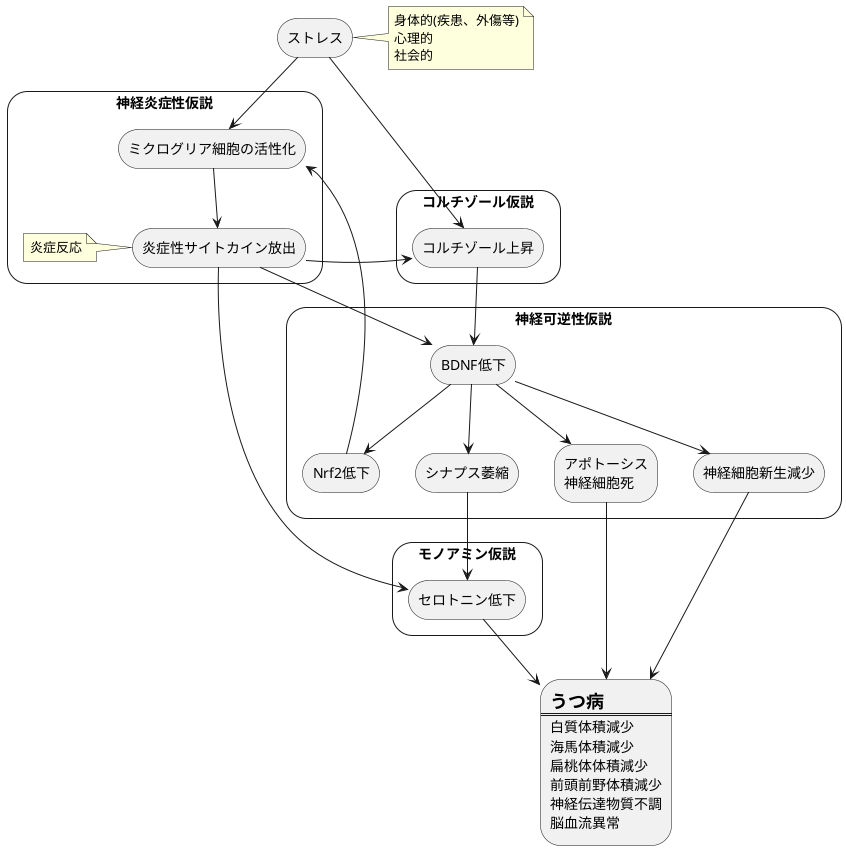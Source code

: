 @startuml
	skinparam rectangle {
		roundCorner 40
	}

	rectangle "ストレス" as stress
	note right
		身体的(疾患、外傷等)
		心理的
		社会的
	end note

	rectangle "神経炎症性仮説" {
		rectangle "ミクログリア細胞の活性化" as microglia
		rectangle "炎症性サイトカイン放出" as Cytokine
		note left
			炎症反応
		end note
	}
	stress -down-> microglia
	microglia -down-> Cytokine

	rectangle "コルチゾール仮説" {
		rectangle "コルチゾール上昇" as cortisol
	}
	stress -down-> cortisol
	Cytokine -right-> cortisol

	rectangle "神経可逆性仮説" {
		rectangle "BDNF低下" as BDNF
		rectangle "Nrf2低下" as Nrf2
		rectangle "シナプス萎縮" as synapse
		rectangle "神経細胞新生減少" as Neurogenesis
		rectangle "アポトーシス\n神経細胞死" as apoptosis
	}
	Cytokine --> BDNF
	cortisol --> BDNF
	BDNF -down-> Nrf2
	BDNF -down-> synapse
	BDNF -down-> Neurogenesis
	BDNF -down-> apoptosis
	Nrf2 --> microglia

	rectangle "モノアミン仮説" {
		rectangle "セロトニン低下" as serotonin
	}
	synapse -down-> serotonin
	Cytokine -down-> serotonin

	rectangle depression [
		= うつ病
		====
		白質体積減少
		海馬体積減少
		扁桃体体積減少
		前頭前野体積減少
		神経伝達物質不調
		脳血流異常
	]

	serotonin -down-> depression
	Neurogenesis -down-> depression
	apoptosis -down-> depression
@enduml
